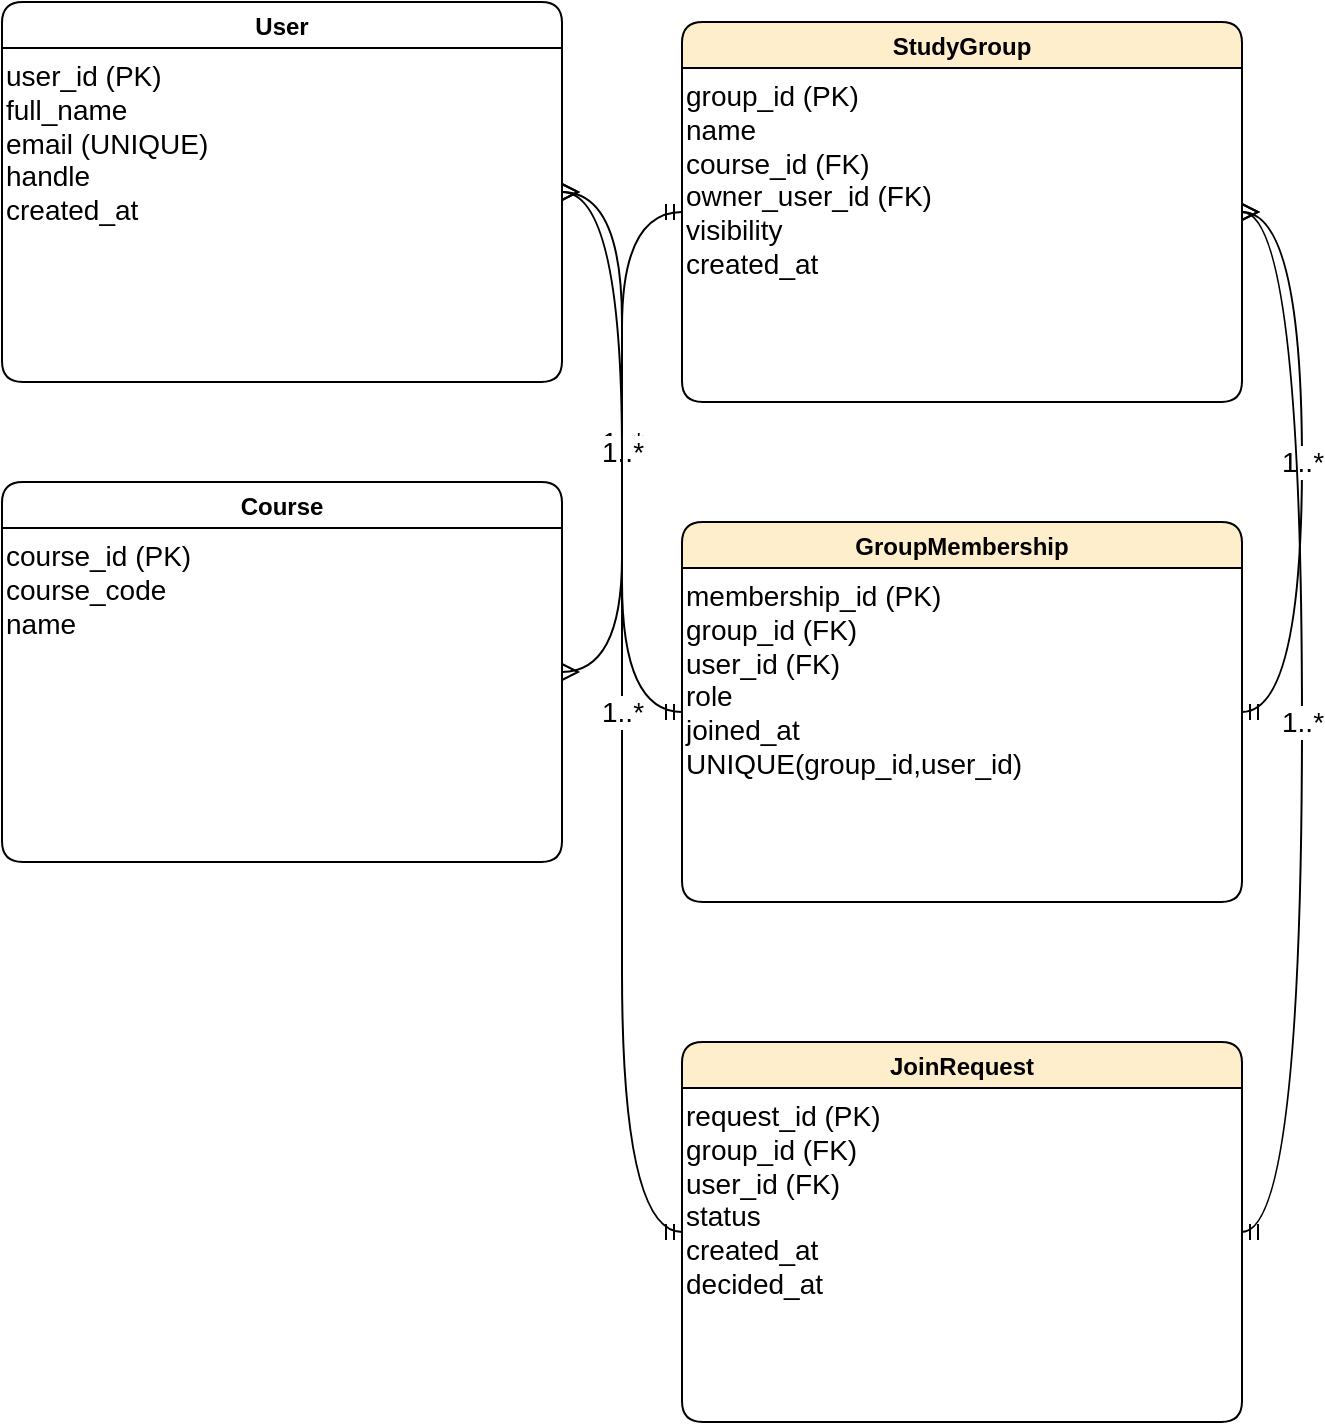 <mxfile version="28.2.5">
  <diagram name="UC‑1 Join a Study Group" id="UC1-Labeled">
    <mxGraphModel dx="1418" dy="756" grid="1" gridSize="10" guides="1" tooltips="1" connect="1" arrows="1" fold="1" page="1" pageScale="1" pageWidth="1800" pageHeight="1200" math="0" shadow="0">
      <root>
        <mxCell id="0" />
        <mxCell id="1" parent="0" />
        <mxCell id="id12005" value="User" style="swimlane;rounded=1;fillColor=#FFFFFF;" parent="1" vertex="1">
          <mxGeometry x="80" y="80" width="280" height="190" as="geometry" />
        </mxCell>
        <mxCell id="id12006" value="&lt;div&gt;user_id (PK)&lt;/div&gt;&lt;div&gt;full_name&lt;/div&gt;&lt;div&gt;email (UNIQUE)&lt;/div&gt;&lt;div&gt;handle&lt;/div&gt;&lt;div&gt;created_at&lt;/div&gt;" style="text;html=1;align=left;verticalAlign=top;resizable=0;points=[];autosize=1;strokeColor=none;fillColor=none;fontSize=14;" parent="id12005" vertex="1">
          <mxGeometry y="22" width="260" height="166" as="geometry" />
        </mxCell>
        <mxCell id="id12007" value="Course" style="swimlane;rounded=1;fillColor=#FFFFFF;" parent="1" vertex="1">
          <mxGeometry x="80" y="320" width="280" height="190" as="geometry" />
        </mxCell>
        <mxCell id="id12008" value="&lt;div&gt;course_id (PK)&lt;/div&gt;&lt;div&gt;course_code&lt;/div&gt;&lt;div&gt;name&lt;/div&gt;" style="text;html=1;align=left;verticalAlign=top;resizable=0;points=[];autosize=1;strokeColor=none;fillColor=none;fontSize=14;" parent="id12007" vertex="1">
          <mxGeometry y="22" width="260" height="166" as="geometry" />
        </mxCell>
        <mxCell id="id12009" value="StudyGroup" style="swimlane;rounded=1;fillColor=#FFEECC;" parent="1" vertex="1">
          <mxGeometry x="420" y="90" width="280" height="190" as="geometry" />
        </mxCell>
        <mxCell id="id12010" value="&lt;div&gt;group_id (PK)&lt;/div&gt;&lt;div&gt;name&lt;/div&gt;&lt;div&gt;course_id (FK)&lt;/div&gt;&lt;div&gt;owner_user_id (FK)&lt;/div&gt;&lt;div&gt;visibility&lt;/div&gt;&lt;div&gt;created_at&lt;/div&gt;" style="text;html=1;align=left;verticalAlign=top;resizable=0;points=[];autosize=1;strokeColor=none;fillColor=none;fontSize=14;" parent="id12009" vertex="1">
          <mxGeometry y="22" width="260" height="166" as="geometry" />
        </mxCell>
        <mxCell id="id12011" value="GroupMembership" style="swimlane;rounded=1;fillColor=#FFEECC;" parent="1" vertex="1">
          <mxGeometry x="420" y="340" width="280" height="190" as="geometry" />
        </mxCell>
        <mxCell id="id12012" value="&lt;div&gt;membership_id (PK)&lt;/div&gt;&lt;div&gt;group_id (FK)&lt;/div&gt;&lt;div&gt;user_id (FK)&lt;/div&gt;&lt;div&gt;role&lt;/div&gt;&lt;div&gt;joined_at&lt;/div&gt;&lt;div&gt;UNIQUE(group_id,user_id)&lt;/div&gt;" style="text;html=1;align=left;verticalAlign=top;resizable=0;points=[];autosize=1;strokeColor=none;fillColor=none;fontSize=14;" parent="id12011" vertex="1">
          <mxGeometry y="22" width="260" height="166" as="geometry" />
        </mxCell>
        <mxCell id="id12013" value="JoinRequest" style="swimlane;rounded=1;fillColor=#FFEECC;" parent="1" vertex="1">
          <mxGeometry x="420" y="600" width="280" height="190" as="geometry" />
        </mxCell>
        <mxCell id="id12014" value="&lt;div&gt;request_id (PK)&lt;/div&gt;&lt;div&gt;group_id (FK)&lt;/div&gt;&lt;div&gt;user_id (FK)&lt;/div&gt;&lt;div&gt;status&lt;/div&gt;&lt;div&gt;created_at&lt;/div&gt;&lt;div&gt;decided_at&lt;/div&gt;" style="text;html=1;align=left;verticalAlign=top;resizable=0;points=[];autosize=1;strokeColor=none;fillColor=none;fontSize=14;" parent="id12013" vertex="1">
          <mxGeometry y="22" width="260" height="166" as="geometry" />
        </mxCell>
        <mxCell id="id12015" value="1..*" style="edgeStyle=entityRelationEdgeStyle;html=1;endArrow=ERmandOne;startArrow=ERmany;rounded=0;curved=1;fontSize=14;" parent="1" source="id12007" target="id12009" edge="1">
          <mxGeometry width="100" height="100" relative="1" as="geometry" />
        </mxCell>
        <mxCell id="id12016" value="1..*" style="edgeStyle=entityRelationEdgeStyle;html=1;endArrow=ERmandOne;startArrow=ERmany;rounded=0;curved=1;fontSize=14;" parent="1" source="id12005" target="id12011" edge="1">
          <mxGeometry width="100" height="100" relative="1" as="geometry" />
        </mxCell>
        <mxCell id="id12017" value="1..*" style="edgeStyle=entityRelationEdgeStyle;html=1;endArrow=ERmandOne;startArrow=ERmany;rounded=0;curved=1;fontSize=14;" parent="1" source="id12009" target="id12011" edge="1">
          <mxGeometry width="100" height="100" relative="1" as="geometry" />
        </mxCell>
        <mxCell id="id12018" value="1..*" style="edgeStyle=entityRelationEdgeStyle;html=1;endArrow=ERmandOne;startArrow=ERmany;rounded=0;curved=1;fontSize=14;" parent="1" source="id12005" target="id12013" edge="1">
          <mxGeometry width="100" height="100" relative="1" as="geometry" />
        </mxCell>
        <mxCell id="id12019" value="1..*" style="edgeStyle=entityRelationEdgeStyle;html=1;endArrow=ERmandOne;startArrow=ERmany;rounded=0;curved=1;fontSize=14;" parent="1" source="id12009" target="id12013" edge="1">
          <mxGeometry width="100" height="100" relative="1" as="geometry" />
        </mxCell>
      </root>
    </mxGraphModel>
  </diagram>
</mxfile>

